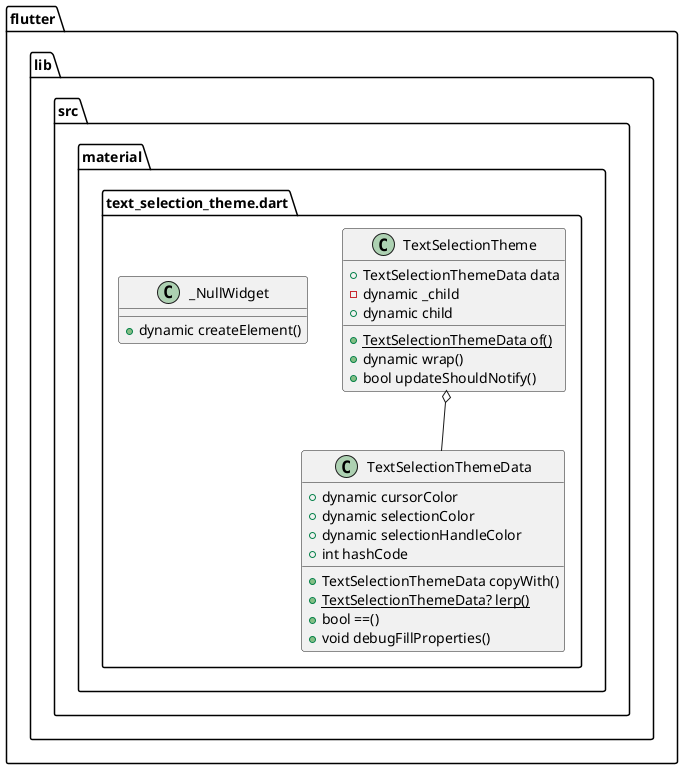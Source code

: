 @startuml
set namespaceSeparator ::

class "flutter::lib::src::material::text_selection_theme.dart::TextSelectionThemeData" {
  +dynamic cursorColor
  +dynamic selectionColor
  +dynamic selectionHandleColor
  +int hashCode
  +TextSelectionThemeData copyWith()
  {static} +TextSelectionThemeData? lerp()
  +bool ==()
  +void debugFillProperties()
}

class "flutter::lib::src::material::text_selection_theme.dart::TextSelectionTheme" {
  +TextSelectionThemeData data
  -dynamic _child
  +dynamic child
  {static} +TextSelectionThemeData of()
  +dynamic wrap()
  +bool updateShouldNotify()
}

"flutter::lib::src::material::text_selection_theme.dart::TextSelectionTheme" o-- "flutter::lib::src::material::text_selection_theme.dart::TextSelectionThemeData"

class "flutter::lib::src::material::text_selection_theme.dart::_NullWidget" {
  +dynamic createElement()
}


@enduml